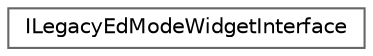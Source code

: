 digraph "Graphical Class Hierarchy"
{
 // INTERACTIVE_SVG=YES
 // LATEX_PDF_SIZE
  bgcolor="transparent";
  edge [fontname=Helvetica,fontsize=10,labelfontname=Helvetica,labelfontsize=10];
  node [fontname=Helvetica,fontsize=10,shape=box,height=0.2,width=0.4];
  rankdir="LR";
  Node0 [id="Node000000",label="ILegacyEdModeWidgetInterface",height=0.2,width=0.4,color="grey40", fillcolor="white", style="filled",URL="$d3/d2d/classILegacyEdModeWidgetInterface.html",tooltip=" "];
}
